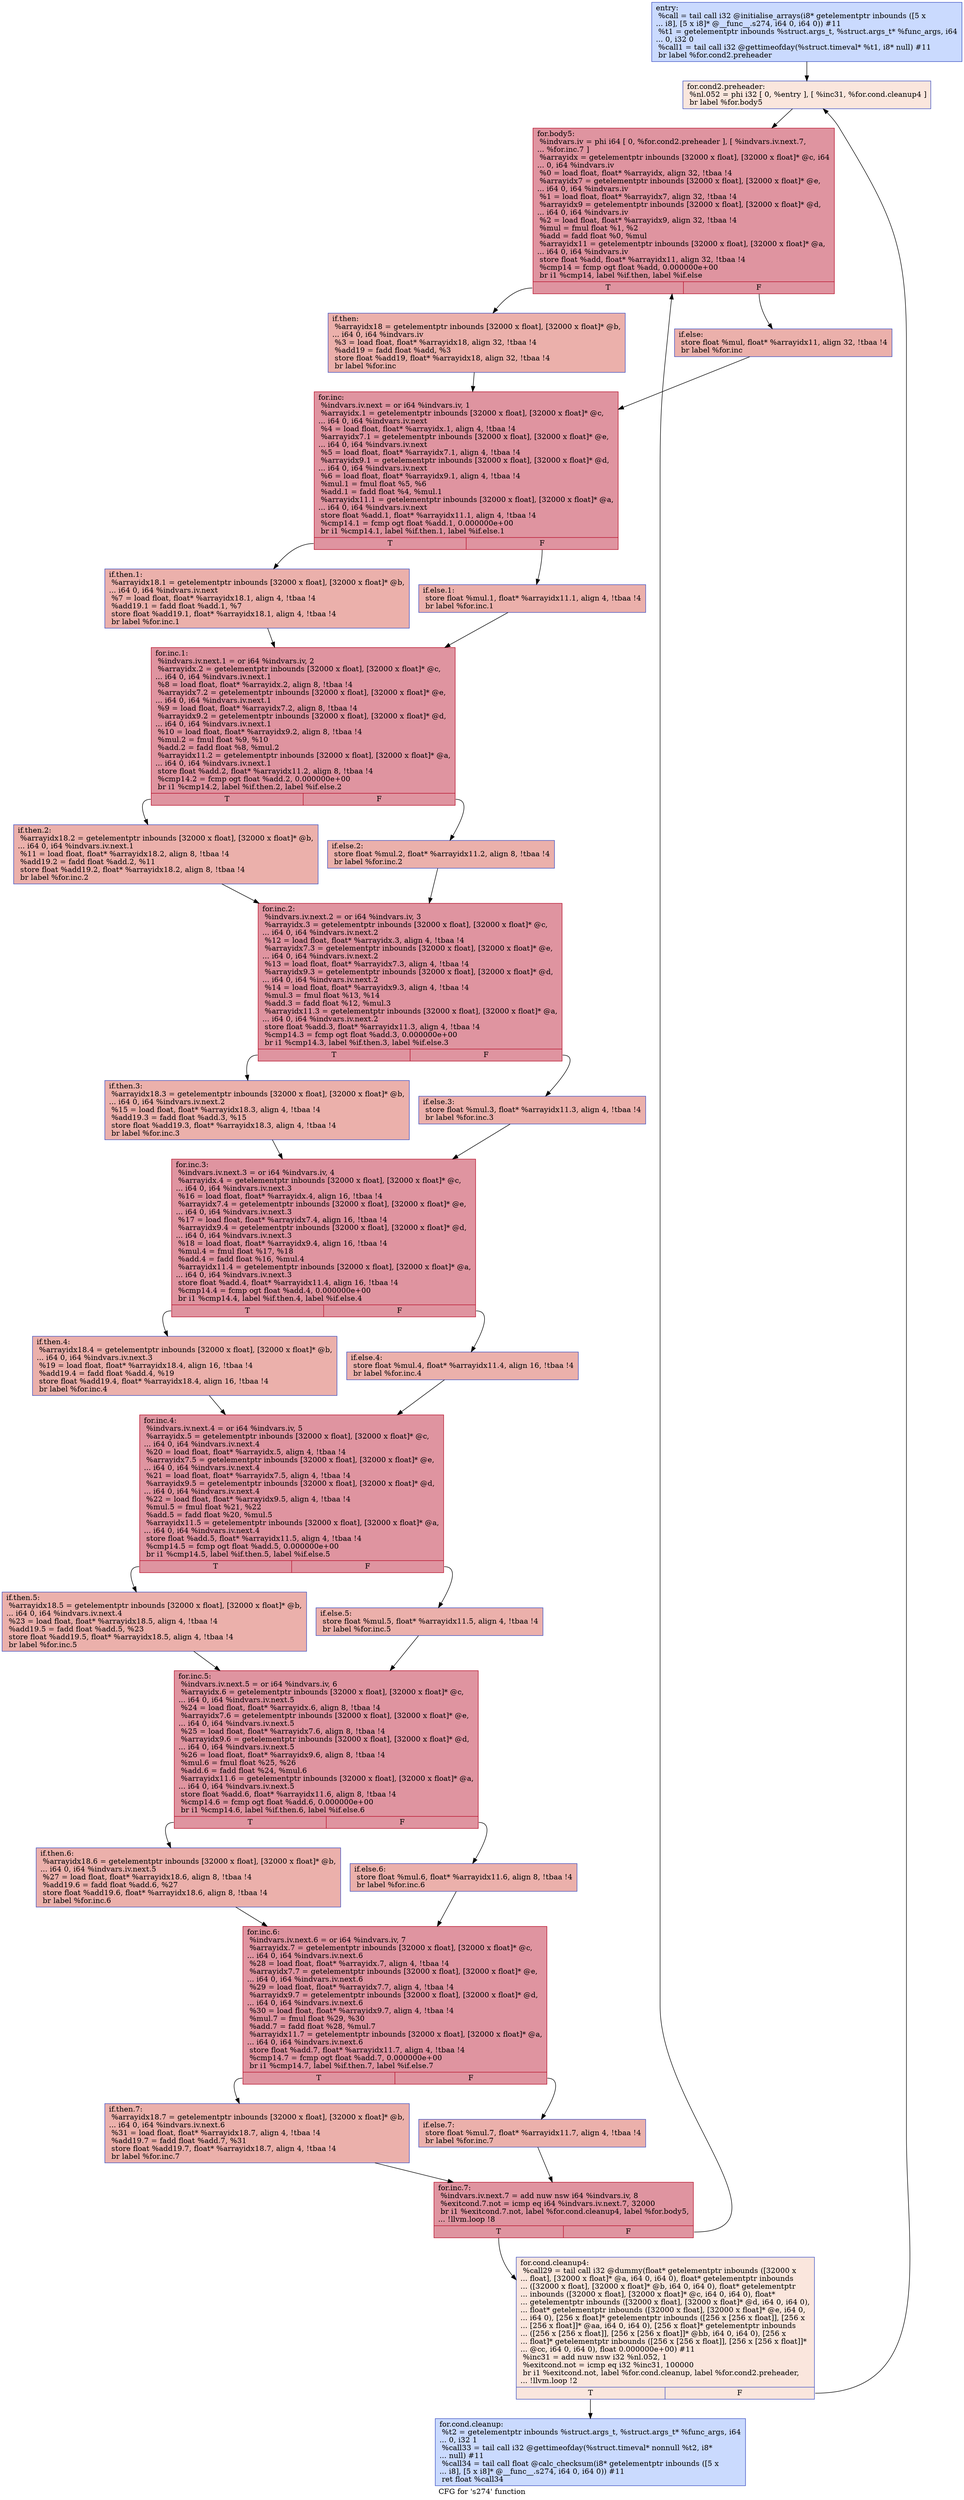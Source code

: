digraph "CFG for 's274' function" {
	label="CFG for 's274' function";

	Node0x564c93b21f30 [shape=record,color="#3d50c3ff", style=filled, fillcolor="#88abfd70",label="{entry:\l  %call = tail call i32 @initialise_arrays(i8* getelementptr inbounds ([5 x\l... i8], [5 x i8]* @__func__.s274, i64 0, i64 0)) #11\l  %t1 = getelementptr inbounds %struct.args_t, %struct.args_t* %func_args, i64\l... 0, i32 0\l  %call1 = tail call i32 @gettimeofday(%struct.timeval* %t1, i8* null) #11\l  br label %for.cond2.preheader\l}"];
	Node0x564c93b21f30 -> Node0x564c93b223d0;
	Node0x564c93b223d0 [shape=record,color="#3d50c3ff", style=filled, fillcolor="#f3c7b170",label="{for.cond2.preheader:                              \l  %nl.052 = phi i32 [ 0, %entry ], [ %inc31, %for.cond.cleanup4 ]\l  br label %for.body5\l}"];
	Node0x564c93b223d0 -> Node0x564c93b22600;
	Node0x564c93b226c0 [shape=record,color="#3d50c3ff", style=filled, fillcolor="#88abfd70",label="{for.cond.cleanup:                                 \l  %t2 = getelementptr inbounds %struct.args_t, %struct.args_t* %func_args, i64\l... 0, i32 1\l  %call33 = tail call i32 @gettimeofday(%struct.timeval* nonnull %t2, i8*\l... null) #11\l  %call34 = tail call float @calc_checksum(i8* getelementptr inbounds ([5 x\l... i8], [5 x i8]* @__func__.s274, i64 0, i64 0)) #11\l  ret float %call34\l}"];
	Node0x564c93b224f0 [shape=record,color="#3d50c3ff", style=filled, fillcolor="#f3c7b170",label="{for.cond.cleanup4:                                \l  %call29 = tail call i32 @dummy(float* getelementptr inbounds ([32000 x\l... float], [32000 x float]* @a, i64 0, i64 0), float* getelementptr inbounds\l... ([32000 x float], [32000 x float]* @b, i64 0, i64 0), float* getelementptr\l... inbounds ([32000 x float], [32000 x float]* @c, i64 0, i64 0), float*\l... getelementptr inbounds ([32000 x float], [32000 x float]* @d, i64 0, i64 0),\l... float* getelementptr inbounds ([32000 x float], [32000 x float]* @e, i64 0,\l... i64 0), [256 x float]* getelementptr inbounds ([256 x [256 x float]], [256 x\l... [256 x float]]* @aa, i64 0, i64 0), [256 x float]* getelementptr inbounds\l... ([256 x [256 x float]], [256 x [256 x float]]* @bb, i64 0, i64 0), [256 x\l... float]* getelementptr inbounds ([256 x [256 x float]], [256 x [256 x float]]*\l... @cc, i64 0, i64 0), float 0.000000e+00) #11\l  %inc31 = add nuw nsw i32 %nl.052, 1\l  %exitcond.not = icmp eq i32 %inc31, 100000\l  br i1 %exitcond.not, label %for.cond.cleanup, label %for.cond2.preheader,\l... !llvm.loop !2\l|{<s0>T|<s1>F}}"];
	Node0x564c93b224f0:s0 -> Node0x564c93b226c0;
	Node0x564c93b224f0:s1 -> Node0x564c93b223d0;
	Node0x564c93b22600 [shape=record,color="#b70d28ff", style=filled, fillcolor="#b70d2870",label="{for.body5:                                        \l  %indvars.iv = phi i64 [ 0, %for.cond2.preheader ], [ %indvars.iv.next.7,\l... %for.inc.7 ]\l  %arrayidx = getelementptr inbounds [32000 x float], [32000 x float]* @c, i64\l... 0, i64 %indvars.iv\l  %0 = load float, float* %arrayidx, align 32, !tbaa !4\l  %arrayidx7 = getelementptr inbounds [32000 x float], [32000 x float]* @e,\l... i64 0, i64 %indvars.iv\l  %1 = load float, float* %arrayidx7, align 32, !tbaa !4\l  %arrayidx9 = getelementptr inbounds [32000 x float], [32000 x float]* @d,\l... i64 0, i64 %indvars.iv\l  %2 = load float, float* %arrayidx9, align 32, !tbaa !4\l  %mul = fmul float %1, %2\l  %add = fadd float %0, %mul\l  %arrayidx11 = getelementptr inbounds [32000 x float], [32000 x float]* @a,\l... i64 0, i64 %indvars.iv\l  store float %add, float* %arrayidx11, align 32, !tbaa !4\l  %cmp14 = fcmp ogt float %add, 0.000000e+00\l  br i1 %cmp14, label %if.then, label %if.else\l|{<s0>T|<s1>F}}"];
	Node0x564c93b22600:s0 -> Node0x564c93b23cd0;
	Node0x564c93b22600:s1 -> Node0x564c93b23d40;
	Node0x564c93b23cd0 [shape=record,color="#3d50c3ff", style=filled, fillcolor="#d24b4070",label="{if.then:                                          \l  %arrayidx18 = getelementptr inbounds [32000 x float], [32000 x float]* @b,\l... i64 0, i64 %indvars.iv\l  %3 = load float, float* %arrayidx18, align 32, !tbaa !4\l  %add19 = fadd float %add, %3\l  store float %add19, float* %arrayidx18, align 32, !tbaa !4\l  br label %for.inc\l}"];
	Node0x564c93b23cd0 -> Node0x564c93b24160;
	Node0x564c93b23d40 [shape=record,color="#3d50c3ff", style=filled, fillcolor="#d24b4070",label="{if.else:                                          \l  store float %mul, float* %arrayidx11, align 32, !tbaa !4\l  br label %for.inc\l}"];
	Node0x564c93b23d40 -> Node0x564c93b24160;
	Node0x564c93b24160 [shape=record,color="#b70d28ff", style=filled, fillcolor="#b70d2870",label="{for.inc:                                          \l  %indvars.iv.next = or i64 %indvars.iv, 1\l  %arrayidx.1 = getelementptr inbounds [32000 x float], [32000 x float]* @c,\l... i64 0, i64 %indvars.iv.next\l  %4 = load float, float* %arrayidx.1, align 4, !tbaa !4\l  %arrayidx7.1 = getelementptr inbounds [32000 x float], [32000 x float]* @e,\l... i64 0, i64 %indvars.iv.next\l  %5 = load float, float* %arrayidx7.1, align 4, !tbaa !4\l  %arrayidx9.1 = getelementptr inbounds [32000 x float], [32000 x float]* @d,\l... i64 0, i64 %indvars.iv.next\l  %6 = load float, float* %arrayidx9.1, align 4, !tbaa !4\l  %mul.1 = fmul float %5, %6\l  %add.1 = fadd float %4, %mul.1\l  %arrayidx11.1 = getelementptr inbounds [32000 x float], [32000 x float]* @a,\l... i64 0, i64 %indvars.iv.next\l  store float %add.1, float* %arrayidx11.1, align 4, !tbaa !4\l  %cmp14.1 = fcmp ogt float %add.1, 0.000000e+00\l  br i1 %cmp14.1, label %if.then.1, label %if.else.1\l|{<s0>T|<s1>F}}"];
	Node0x564c93b24160:s0 -> Node0x564c93b24bd0;
	Node0x564c93b24160:s1 -> Node0x564c93b24c50;
	Node0x564c93b24c50 [shape=record,color="#3d50c3ff", style=filled, fillcolor="#d24b4070",label="{if.else.1:                                        \l  store float %mul.1, float* %arrayidx11.1, align 4, !tbaa !4\l  br label %for.inc.1\l}"];
	Node0x564c93b24c50 -> Node0x564c93b24e10;
	Node0x564c93b24bd0 [shape=record,color="#3d50c3ff", style=filled, fillcolor="#d24b4070",label="{if.then.1:                                        \l  %arrayidx18.1 = getelementptr inbounds [32000 x float], [32000 x float]* @b,\l... i64 0, i64 %indvars.iv.next\l  %7 = load float, float* %arrayidx18.1, align 4, !tbaa !4\l  %add19.1 = fadd float %add.1, %7\l  store float %add19.1, float* %arrayidx18.1, align 4, !tbaa !4\l  br label %for.inc.1\l}"];
	Node0x564c93b24bd0 -> Node0x564c93b24e10;
	Node0x564c93b24e10 [shape=record,color="#b70d28ff", style=filled, fillcolor="#b70d2870",label="{for.inc.1:                                        \l  %indvars.iv.next.1 = or i64 %indvars.iv, 2\l  %arrayidx.2 = getelementptr inbounds [32000 x float], [32000 x float]* @c,\l... i64 0, i64 %indvars.iv.next.1\l  %8 = load float, float* %arrayidx.2, align 8, !tbaa !4\l  %arrayidx7.2 = getelementptr inbounds [32000 x float], [32000 x float]* @e,\l... i64 0, i64 %indvars.iv.next.1\l  %9 = load float, float* %arrayidx7.2, align 8, !tbaa !4\l  %arrayidx9.2 = getelementptr inbounds [32000 x float], [32000 x float]* @d,\l... i64 0, i64 %indvars.iv.next.1\l  %10 = load float, float* %arrayidx9.2, align 8, !tbaa !4\l  %mul.2 = fmul float %9, %10\l  %add.2 = fadd float %8, %mul.2\l  %arrayidx11.2 = getelementptr inbounds [32000 x float], [32000 x float]* @a,\l... i64 0, i64 %indvars.iv.next.1\l  store float %add.2, float* %arrayidx11.2, align 8, !tbaa !4\l  %cmp14.2 = fcmp ogt float %add.2, 0.000000e+00\l  br i1 %cmp14.2, label %if.then.2, label %if.else.2\l|{<s0>T|<s1>F}}"];
	Node0x564c93b24e10:s0 -> Node0x564c93b24560;
	Node0x564c93b24e10:s1 -> Node0x564c93b23be0;
	Node0x564c93b23be0 [shape=record,color="#3d50c3ff", style=filled, fillcolor="#d24b4070",label="{if.else.2:                                        \l  store float %mul.2, float* %arrayidx11.2, align 8, !tbaa !4\l  br label %for.inc.2\l}"];
	Node0x564c93b23be0 -> Node0x564c93b23c60;
	Node0x564c93b24560 [shape=record,color="#3d50c3ff", style=filled, fillcolor="#d24b4070",label="{if.then.2:                                        \l  %arrayidx18.2 = getelementptr inbounds [32000 x float], [32000 x float]* @b,\l... i64 0, i64 %indvars.iv.next.1\l  %11 = load float, float* %arrayidx18.2, align 8, !tbaa !4\l  %add19.2 = fadd float %add.2, %11\l  store float %add19.2, float* %arrayidx18.2, align 8, !tbaa !4\l  br label %for.inc.2\l}"];
	Node0x564c93b24560 -> Node0x564c93b23c60;
	Node0x564c93b23c60 [shape=record,color="#b70d28ff", style=filled, fillcolor="#b70d2870",label="{for.inc.2:                                        \l  %indvars.iv.next.2 = or i64 %indvars.iv, 3\l  %arrayidx.3 = getelementptr inbounds [32000 x float], [32000 x float]* @c,\l... i64 0, i64 %indvars.iv.next.2\l  %12 = load float, float* %arrayidx.3, align 4, !tbaa !4\l  %arrayidx7.3 = getelementptr inbounds [32000 x float], [32000 x float]* @e,\l... i64 0, i64 %indvars.iv.next.2\l  %13 = load float, float* %arrayidx7.3, align 4, !tbaa !4\l  %arrayidx9.3 = getelementptr inbounds [32000 x float], [32000 x float]* @d,\l... i64 0, i64 %indvars.iv.next.2\l  %14 = load float, float* %arrayidx9.3, align 4, !tbaa !4\l  %mul.3 = fmul float %13, %14\l  %add.3 = fadd float %12, %mul.3\l  %arrayidx11.3 = getelementptr inbounds [32000 x float], [32000 x float]* @a,\l... i64 0, i64 %indvars.iv.next.2\l  store float %add.3, float* %arrayidx11.3, align 4, !tbaa !4\l  %cmp14.3 = fcmp ogt float %add.3, 0.000000e+00\l  br i1 %cmp14.3, label %if.then.3, label %if.else.3\l|{<s0>T|<s1>F}}"];
	Node0x564c93b23c60:s0 -> Node0x564c93b26cd0;
	Node0x564c93b23c60:s1 -> Node0x564c93b26d20;
	Node0x564c93b26d20 [shape=record,color="#3d50c3ff", style=filled, fillcolor="#d24b4070",label="{if.else.3:                                        \l  store float %mul.3, float* %arrayidx11.3, align 4, !tbaa !4\l  br label %for.inc.3\l}"];
	Node0x564c93b26d20 -> Node0x564c93b26ee0;
	Node0x564c93b26cd0 [shape=record,color="#3d50c3ff", style=filled, fillcolor="#d24b4070",label="{if.then.3:                                        \l  %arrayidx18.3 = getelementptr inbounds [32000 x float], [32000 x float]* @b,\l... i64 0, i64 %indvars.iv.next.2\l  %15 = load float, float* %arrayidx18.3, align 4, !tbaa !4\l  %add19.3 = fadd float %add.3, %15\l  store float %add19.3, float* %arrayidx18.3, align 4, !tbaa !4\l  br label %for.inc.3\l}"];
	Node0x564c93b26cd0 -> Node0x564c93b26ee0;
	Node0x564c93b26ee0 [shape=record,color="#b70d28ff", style=filled, fillcolor="#b70d2870",label="{for.inc.3:                                        \l  %indvars.iv.next.3 = or i64 %indvars.iv, 4\l  %arrayidx.4 = getelementptr inbounds [32000 x float], [32000 x float]* @c,\l... i64 0, i64 %indvars.iv.next.3\l  %16 = load float, float* %arrayidx.4, align 16, !tbaa !4\l  %arrayidx7.4 = getelementptr inbounds [32000 x float], [32000 x float]* @e,\l... i64 0, i64 %indvars.iv.next.3\l  %17 = load float, float* %arrayidx7.4, align 16, !tbaa !4\l  %arrayidx9.4 = getelementptr inbounds [32000 x float], [32000 x float]* @d,\l... i64 0, i64 %indvars.iv.next.3\l  %18 = load float, float* %arrayidx9.4, align 16, !tbaa !4\l  %mul.4 = fmul float %17, %18\l  %add.4 = fadd float %16, %mul.4\l  %arrayidx11.4 = getelementptr inbounds [32000 x float], [32000 x float]* @a,\l... i64 0, i64 %indvars.iv.next.3\l  store float %add.4, float* %arrayidx11.4, align 16, !tbaa !4\l  %cmp14.4 = fcmp ogt float %add.4, 0.000000e+00\l  br i1 %cmp14.4, label %if.then.4, label %if.else.4\l|{<s0>T|<s1>F}}"];
	Node0x564c93b26ee0:s0 -> Node0x564c93b27af0;
	Node0x564c93b26ee0:s1 -> Node0x564c93b27b40;
	Node0x564c93b27b40 [shape=record,color="#3d50c3ff", style=filled, fillcolor="#d24b4070",label="{if.else.4:                                        \l  store float %mul.4, float* %arrayidx11.4, align 16, !tbaa !4\l  br label %for.inc.4\l}"];
	Node0x564c93b27b40 -> Node0x564c93b27d00;
	Node0x564c93b27af0 [shape=record,color="#3d50c3ff", style=filled, fillcolor="#d24b4070",label="{if.then.4:                                        \l  %arrayidx18.4 = getelementptr inbounds [32000 x float], [32000 x float]* @b,\l... i64 0, i64 %indvars.iv.next.3\l  %19 = load float, float* %arrayidx18.4, align 16, !tbaa !4\l  %add19.4 = fadd float %add.4, %19\l  store float %add19.4, float* %arrayidx18.4, align 16, !tbaa !4\l  br label %for.inc.4\l}"];
	Node0x564c93b27af0 -> Node0x564c93b27d00;
	Node0x564c93b27d00 [shape=record,color="#b70d28ff", style=filled, fillcolor="#b70d2870",label="{for.inc.4:                                        \l  %indvars.iv.next.4 = or i64 %indvars.iv, 5\l  %arrayidx.5 = getelementptr inbounds [32000 x float], [32000 x float]* @c,\l... i64 0, i64 %indvars.iv.next.4\l  %20 = load float, float* %arrayidx.5, align 4, !tbaa !4\l  %arrayidx7.5 = getelementptr inbounds [32000 x float], [32000 x float]* @e,\l... i64 0, i64 %indvars.iv.next.4\l  %21 = load float, float* %arrayidx7.5, align 4, !tbaa !4\l  %arrayidx9.5 = getelementptr inbounds [32000 x float], [32000 x float]* @d,\l... i64 0, i64 %indvars.iv.next.4\l  %22 = load float, float* %arrayidx9.5, align 4, !tbaa !4\l  %mul.5 = fmul float %21, %22\l  %add.5 = fadd float %20, %mul.5\l  %arrayidx11.5 = getelementptr inbounds [32000 x float], [32000 x float]* @a,\l... i64 0, i64 %indvars.iv.next.4\l  store float %add.5, float* %arrayidx11.5, align 4, !tbaa !4\l  %cmp14.5 = fcmp ogt float %add.5, 0.000000e+00\l  br i1 %cmp14.5, label %if.then.5, label %if.else.5\l|{<s0>T|<s1>F}}"];
	Node0x564c93b27d00:s0 -> Node0x564c93b289a0;
	Node0x564c93b27d00:s1 -> Node0x564c93b289f0;
	Node0x564c93b289f0 [shape=record,color="#3d50c3ff", style=filled, fillcolor="#d24b4070",label="{if.else.5:                                        \l  store float %mul.5, float* %arrayidx11.5, align 4, !tbaa !4\l  br label %for.inc.5\l}"];
	Node0x564c93b289f0 -> Node0x564c93b28bb0;
	Node0x564c93b289a0 [shape=record,color="#3d50c3ff", style=filled, fillcolor="#d24b4070",label="{if.then.5:                                        \l  %arrayidx18.5 = getelementptr inbounds [32000 x float], [32000 x float]* @b,\l... i64 0, i64 %indvars.iv.next.4\l  %23 = load float, float* %arrayidx18.5, align 4, !tbaa !4\l  %add19.5 = fadd float %add.5, %23\l  store float %add19.5, float* %arrayidx18.5, align 4, !tbaa !4\l  br label %for.inc.5\l}"];
	Node0x564c93b289a0 -> Node0x564c93b28bb0;
	Node0x564c93b28bb0 [shape=record,color="#b70d28ff", style=filled, fillcolor="#b70d2870",label="{for.inc.5:                                        \l  %indvars.iv.next.5 = or i64 %indvars.iv, 6\l  %arrayidx.6 = getelementptr inbounds [32000 x float], [32000 x float]* @c,\l... i64 0, i64 %indvars.iv.next.5\l  %24 = load float, float* %arrayidx.6, align 8, !tbaa !4\l  %arrayidx7.6 = getelementptr inbounds [32000 x float], [32000 x float]* @e,\l... i64 0, i64 %indvars.iv.next.5\l  %25 = load float, float* %arrayidx7.6, align 8, !tbaa !4\l  %arrayidx9.6 = getelementptr inbounds [32000 x float], [32000 x float]* @d,\l... i64 0, i64 %indvars.iv.next.5\l  %26 = load float, float* %arrayidx9.6, align 8, !tbaa !4\l  %mul.6 = fmul float %25, %26\l  %add.6 = fadd float %24, %mul.6\l  %arrayidx11.6 = getelementptr inbounds [32000 x float], [32000 x float]* @a,\l... i64 0, i64 %indvars.iv.next.5\l  store float %add.6, float* %arrayidx11.6, align 8, !tbaa !4\l  %cmp14.6 = fcmp ogt float %add.6, 0.000000e+00\l  br i1 %cmp14.6, label %if.then.6, label %if.else.6\l|{<s0>T|<s1>F}}"];
	Node0x564c93b28bb0:s0 -> Node0x564c93b29e60;
	Node0x564c93b28bb0:s1 -> Node0x564c93b29eb0;
	Node0x564c93b29eb0 [shape=record,color="#3d50c3ff", style=filled, fillcolor="#d24b4070",label="{if.else.6:                                        \l  store float %mul.6, float* %arrayidx11.6, align 8, !tbaa !4\l  br label %for.inc.6\l}"];
	Node0x564c93b29eb0 -> Node0x564c93b2a070;
	Node0x564c93b29e60 [shape=record,color="#3d50c3ff", style=filled, fillcolor="#d24b4070",label="{if.then.6:                                        \l  %arrayidx18.6 = getelementptr inbounds [32000 x float], [32000 x float]* @b,\l... i64 0, i64 %indvars.iv.next.5\l  %27 = load float, float* %arrayidx18.6, align 8, !tbaa !4\l  %add19.6 = fadd float %add.6, %27\l  store float %add19.6, float* %arrayidx18.6, align 8, !tbaa !4\l  br label %for.inc.6\l}"];
	Node0x564c93b29e60 -> Node0x564c93b2a070;
	Node0x564c93b2a070 [shape=record,color="#b70d28ff", style=filled, fillcolor="#b70d2870",label="{for.inc.6:                                        \l  %indvars.iv.next.6 = or i64 %indvars.iv, 7\l  %arrayidx.7 = getelementptr inbounds [32000 x float], [32000 x float]* @c,\l... i64 0, i64 %indvars.iv.next.6\l  %28 = load float, float* %arrayidx.7, align 4, !tbaa !4\l  %arrayidx7.7 = getelementptr inbounds [32000 x float], [32000 x float]* @e,\l... i64 0, i64 %indvars.iv.next.6\l  %29 = load float, float* %arrayidx7.7, align 4, !tbaa !4\l  %arrayidx9.7 = getelementptr inbounds [32000 x float], [32000 x float]* @d,\l... i64 0, i64 %indvars.iv.next.6\l  %30 = load float, float* %arrayidx9.7, align 4, !tbaa !4\l  %mul.7 = fmul float %29, %30\l  %add.7 = fadd float %28, %mul.7\l  %arrayidx11.7 = getelementptr inbounds [32000 x float], [32000 x float]* @a,\l... i64 0, i64 %indvars.iv.next.6\l  store float %add.7, float* %arrayidx11.7, align 4, !tbaa !4\l  %cmp14.7 = fcmp ogt float %add.7, 0.000000e+00\l  br i1 %cmp14.7, label %if.then.7, label %if.else.7\l|{<s0>T|<s1>F}}"];
	Node0x564c93b2a070:s0 -> Node0x564c93b2ad10;
	Node0x564c93b2a070:s1 -> Node0x564c93b2ad60;
	Node0x564c93b2ad60 [shape=record,color="#3d50c3ff", style=filled, fillcolor="#d24b4070",label="{if.else.7:                                        \l  store float %mul.7, float* %arrayidx11.7, align 4, !tbaa !4\l  br label %for.inc.7\l}"];
	Node0x564c93b2ad60 -> Node0x564c93b23100;
	Node0x564c93b2ad10 [shape=record,color="#3d50c3ff", style=filled, fillcolor="#d24b4070",label="{if.then.7:                                        \l  %arrayidx18.7 = getelementptr inbounds [32000 x float], [32000 x float]* @b,\l... i64 0, i64 %indvars.iv.next.6\l  %31 = load float, float* %arrayidx18.7, align 4, !tbaa !4\l  %add19.7 = fadd float %add.7, %31\l  store float %add19.7, float* %arrayidx18.7, align 4, !tbaa !4\l  br label %for.inc.7\l}"];
	Node0x564c93b2ad10 -> Node0x564c93b23100;
	Node0x564c93b23100 [shape=record,color="#b70d28ff", style=filled, fillcolor="#b70d2870",label="{for.inc.7:                                        \l  %indvars.iv.next.7 = add nuw nsw i64 %indvars.iv, 8\l  %exitcond.7.not = icmp eq i64 %indvars.iv.next.7, 32000\l  br i1 %exitcond.7.not, label %for.cond.cleanup4, label %for.body5,\l... !llvm.loop !8\l|{<s0>T|<s1>F}}"];
	Node0x564c93b23100:s0 -> Node0x564c93b224f0;
	Node0x564c93b23100:s1 -> Node0x564c93b22600;
}
